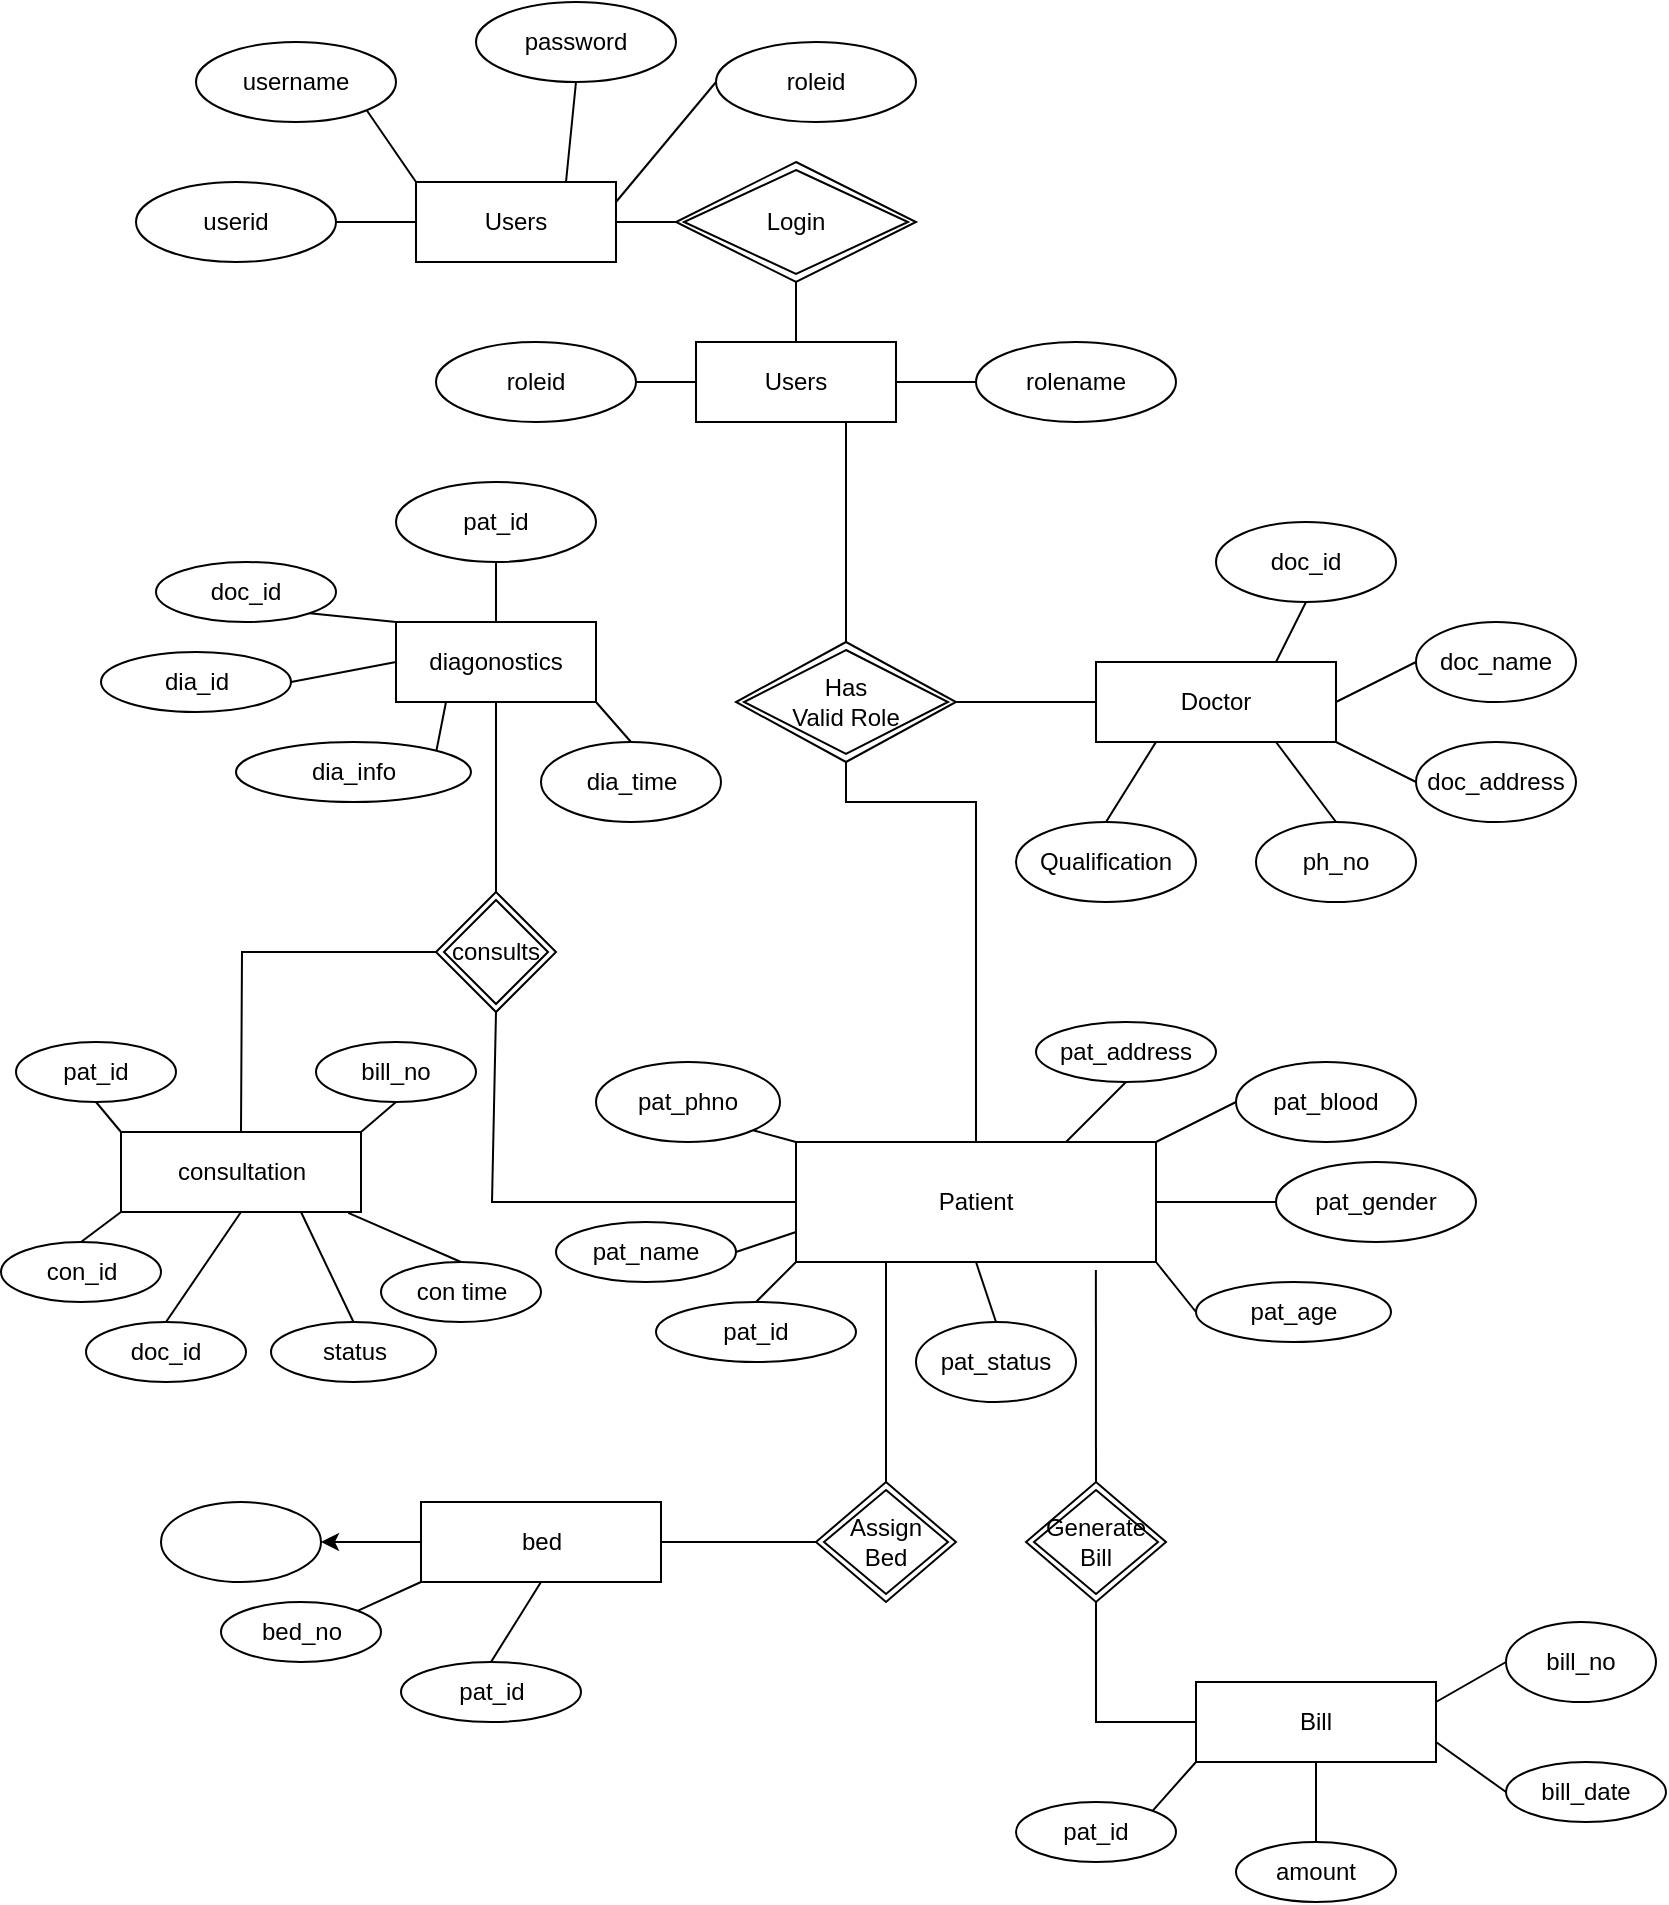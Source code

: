 <mxfile version="17.4.5" type="github">
  <diagram id="R2lEEEUBdFMjLlhIrx00" name="Page-1">
    <mxGraphModel dx="1434" dy="756" grid="1" gridSize="10" guides="1" tooltips="1" connect="1" arrows="1" fold="1" page="1" pageScale="1" pageWidth="850" pageHeight="1100" math="0" shadow="0" extFonts="Permanent Marker^https://fonts.googleapis.com/css?family=Permanent+Marker">
      <root>
        <mxCell id="0" />
        <mxCell id="1" parent="0" />
        <mxCell id="jyiSH4m2fDWmmmJKnIL4-1" value="Users" style="whiteSpace=wrap;html=1;align=center;" vertex="1" parent="1">
          <mxGeometry x="220" y="180" width="100" height="40" as="geometry" />
        </mxCell>
        <mxCell id="jyiSH4m2fDWmmmJKnIL4-3" value="" style="endArrow=none;html=1;rounded=0;entryX=1;entryY=1;entryDx=0;entryDy=0;exitX=0;exitY=0;exitDx=0;exitDy=0;" edge="1" parent="1" source="jyiSH4m2fDWmmmJKnIL4-1" target="jyiSH4m2fDWmmmJKnIL4-4">
          <mxGeometry width="50" height="50" relative="1" as="geometry">
            <mxPoint x="330" y="130" as="sourcePoint" />
            <mxPoint x="330" y="70" as="targetPoint" />
          </mxGeometry>
        </mxCell>
        <mxCell id="jyiSH4m2fDWmmmJKnIL4-4" value="username" style="ellipse;whiteSpace=wrap;html=1;align=center;" vertex="1" parent="1">
          <mxGeometry x="110" y="110" width="100" height="40" as="geometry" />
        </mxCell>
        <mxCell id="jyiSH4m2fDWmmmJKnIL4-5" value="" style="endArrow=none;html=1;rounded=0;exitX=1;exitY=0.25;exitDx=0;exitDy=0;entryX=0;entryY=0.5;entryDx=0;entryDy=0;" edge="1" parent="1" source="jyiSH4m2fDWmmmJKnIL4-1" target="jyiSH4m2fDWmmmJKnIL4-8">
          <mxGeometry width="50" height="50" relative="1" as="geometry">
            <mxPoint x="470" y="120" as="sourcePoint" />
            <mxPoint x="530" y="140" as="targetPoint" />
          </mxGeometry>
        </mxCell>
        <mxCell id="jyiSH4m2fDWmmmJKnIL4-6" value="" style="endArrow=none;html=1;rounded=0;exitX=0.75;exitY=0;exitDx=0;exitDy=0;entryX=0.5;entryY=1;entryDx=0;entryDy=0;" edge="1" parent="1" source="jyiSH4m2fDWmmmJKnIL4-1" target="jyiSH4m2fDWmmmJKnIL4-7">
          <mxGeometry width="50" height="50" relative="1" as="geometry">
            <mxPoint x="380" y="120" as="sourcePoint" />
            <mxPoint x="410" y="70" as="targetPoint" />
          </mxGeometry>
        </mxCell>
        <mxCell id="jyiSH4m2fDWmmmJKnIL4-7" value="password" style="ellipse;whiteSpace=wrap;html=1;align=center;" vertex="1" parent="1">
          <mxGeometry x="250" y="90" width="100" height="40" as="geometry" />
        </mxCell>
        <mxCell id="jyiSH4m2fDWmmmJKnIL4-8" value="roleid" style="ellipse;whiteSpace=wrap;html=1;align=center;" vertex="1" parent="1">
          <mxGeometry x="370" y="110" width="100" height="40" as="geometry" />
        </mxCell>
        <mxCell id="jyiSH4m2fDWmmmJKnIL4-9" value="userid" style="ellipse;whiteSpace=wrap;html=1;align=center;" vertex="1" parent="1">
          <mxGeometry x="80" y="180" width="100" height="40" as="geometry" />
        </mxCell>
        <mxCell id="jyiSH4m2fDWmmmJKnIL4-10" value="" style="endArrow=none;html=1;rounded=0;entryX=1;entryY=0.5;entryDx=0;entryDy=0;exitX=0;exitY=0.5;exitDx=0;exitDy=0;" edge="1" parent="1" source="jyiSH4m2fDWmmmJKnIL4-1" target="jyiSH4m2fDWmmmJKnIL4-9">
          <mxGeometry width="50" height="50" relative="1" as="geometry">
            <mxPoint x="300" y="170" as="sourcePoint" />
            <mxPoint x="350" y="120" as="targetPoint" />
          </mxGeometry>
        </mxCell>
        <mxCell id="jyiSH4m2fDWmmmJKnIL4-11" value="Users" style="whiteSpace=wrap;html=1;align=center;" vertex="1" parent="1">
          <mxGeometry x="360" y="260" width="100" height="40" as="geometry" />
        </mxCell>
        <mxCell id="jyiSH4m2fDWmmmJKnIL4-14" value="" style="endArrow=none;html=1;rounded=0;entryX=0;entryY=0.5;entryDx=0;entryDy=0;exitX=1;exitY=0.5;exitDx=0;exitDy=0;" edge="1" source="jyiSH4m2fDWmmmJKnIL4-11" target="jyiSH4m2fDWmmmJKnIL4-17" parent="1">
          <mxGeometry width="50" height="50" relative="1" as="geometry">
            <mxPoint x="640" y="330" as="sourcePoint" />
            <mxPoint x="680" y="280" as="targetPoint" />
          </mxGeometry>
        </mxCell>
        <mxCell id="jyiSH4m2fDWmmmJKnIL4-17" value="rolename" style="ellipse;whiteSpace=wrap;html=1;align=center;" vertex="1" parent="1">
          <mxGeometry x="500" y="260" width="100" height="40" as="geometry" />
        </mxCell>
        <mxCell id="jyiSH4m2fDWmmmJKnIL4-18" value="roleid" style="ellipse;whiteSpace=wrap;html=1;align=center;" vertex="1" parent="1">
          <mxGeometry x="230" y="260" width="100" height="40" as="geometry" />
        </mxCell>
        <mxCell id="jyiSH4m2fDWmmmJKnIL4-19" value="" style="endArrow=none;html=1;rounded=0;entryX=1;entryY=0.5;entryDx=0;entryDy=0;exitX=0;exitY=0.5;exitDx=0;exitDy=0;" edge="1" source="jyiSH4m2fDWmmmJKnIL4-11" target="jyiSH4m2fDWmmmJKnIL4-18" parent="1">
          <mxGeometry width="50" height="50" relative="1" as="geometry">
            <mxPoint x="470" y="380" as="sourcePoint" />
            <mxPoint x="520" y="330" as="targetPoint" />
          </mxGeometry>
        </mxCell>
        <mxCell id="jyiSH4m2fDWmmmJKnIL4-21" value="Login" style="shape=rhombus;double=1;perimeter=rhombusPerimeter;whiteSpace=wrap;html=1;align=center;" vertex="1" parent="1">
          <mxGeometry x="350" y="170" width="120" height="60" as="geometry" />
        </mxCell>
        <mxCell id="jyiSH4m2fDWmmmJKnIL4-22" value="" style="endArrow=none;html=1;rounded=0;entryX=0.5;entryY=1;entryDx=0;entryDy=0;exitX=0.5;exitY=0;exitDx=0;exitDy=0;" edge="1" parent="1" source="jyiSH4m2fDWmmmJKnIL4-11" target="jyiSH4m2fDWmmmJKnIL4-21">
          <mxGeometry width="50" height="50" relative="1" as="geometry">
            <mxPoint x="380" y="310" as="sourcePoint" />
            <mxPoint x="430" y="260" as="targetPoint" />
          </mxGeometry>
        </mxCell>
        <mxCell id="jyiSH4m2fDWmmmJKnIL4-24" value="" style="endArrow=none;html=1;rounded=0;exitX=0;exitY=0.5;exitDx=0;exitDy=0;entryX=1;entryY=0.5;entryDx=0;entryDy=0;" edge="1" parent="1" source="jyiSH4m2fDWmmmJKnIL4-21" target="jyiSH4m2fDWmmmJKnIL4-1">
          <mxGeometry width="50" height="50" relative="1" as="geometry">
            <mxPoint x="360" y="220" as="sourcePoint" />
            <mxPoint x="320" y="220" as="targetPoint" />
          </mxGeometry>
        </mxCell>
        <mxCell id="jyiSH4m2fDWmmmJKnIL4-25" value="Has&lt;br&gt;Valid Role" style="shape=rhombus;double=1;perimeter=rhombusPerimeter;whiteSpace=wrap;html=1;align=center;" vertex="1" parent="1">
          <mxGeometry x="380" y="410" width="110" height="60" as="geometry" />
        </mxCell>
        <mxCell id="jyiSH4m2fDWmmmJKnIL4-26" value="" style="endArrow=none;html=1;rounded=0;exitX=0.5;exitY=0;exitDx=0;exitDy=0;entryX=0.75;entryY=1;entryDx=0;entryDy=0;" edge="1" parent="1" source="jyiSH4m2fDWmmmJKnIL4-25" target="jyiSH4m2fDWmmmJKnIL4-11">
          <mxGeometry width="50" height="50" relative="1" as="geometry">
            <mxPoint x="380" y="390" as="sourcePoint" />
            <mxPoint x="430" y="340" as="targetPoint" />
          </mxGeometry>
        </mxCell>
        <mxCell id="jyiSH4m2fDWmmmJKnIL4-27" style="edgeStyle=orthogonalEdgeStyle;rounded=0;orthogonalLoop=1;jettySize=auto;html=1;exitX=0.5;exitY=1;exitDx=0;exitDy=0;" edge="1" parent="1" source="jyiSH4m2fDWmmmJKnIL4-18" target="jyiSH4m2fDWmmmJKnIL4-18">
          <mxGeometry relative="1" as="geometry" />
        </mxCell>
        <mxCell id="jyiSH4m2fDWmmmJKnIL4-28" value="" style="endArrow=none;html=1;rounded=0;exitX=1;exitY=0.5;exitDx=0;exitDy=0;entryX=0;entryY=0.5;entryDx=0;entryDy=0;" edge="1" parent="1" source="jyiSH4m2fDWmmmJKnIL4-25" target="jyiSH4m2fDWmmmJKnIL4-29">
          <mxGeometry width="50" height="50" relative="1" as="geometry">
            <mxPoint x="480" y="420" as="sourcePoint" />
            <mxPoint x="560" y="400" as="targetPoint" />
          </mxGeometry>
        </mxCell>
        <mxCell id="jyiSH4m2fDWmmmJKnIL4-29" value="Doctor" style="rounded=0;whiteSpace=wrap;html=1;" vertex="1" parent="1">
          <mxGeometry x="560" y="420" width="120" height="40" as="geometry" />
        </mxCell>
        <mxCell id="jyiSH4m2fDWmmmJKnIL4-30" value="doc_name" style="ellipse;whiteSpace=wrap;html=1;" vertex="1" parent="1">
          <mxGeometry x="720" y="400" width="80" height="40" as="geometry" />
        </mxCell>
        <mxCell id="jyiSH4m2fDWmmmJKnIL4-31" value="doc_address" style="ellipse;whiteSpace=wrap;html=1;" vertex="1" parent="1">
          <mxGeometry x="720" y="460" width="80" height="40" as="geometry" />
        </mxCell>
        <mxCell id="jyiSH4m2fDWmmmJKnIL4-32" value="ph_no" style="ellipse;whiteSpace=wrap;html=1;" vertex="1" parent="1">
          <mxGeometry x="640" y="500" width="80" height="40" as="geometry" />
        </mxCell>
        <mxCell id="jyiSH4m2fDWmmmJKnIL4-33" value="Qualification" style="ellipse;whiteSpace=wrap;html=1;" vertex="1" parent="1">
          <mxGeometry x="520" y="500" width="90" height="40" as="geometry" />
        </mxCell>
        <mxCell id="jyiSH4m2fDWmmmJKnIL4-34" value="doc_id" style="ellipse;whiteSpace=wrap;html=1;" vertex="1" parent="1">
          <mxGeometry x="620" y="350" width="90" height="40" as="geometry" />
        </mxCell>
        <mxCell id="jyiSH4m2fDWmmmJKnIL4-38" value="" style="endArrow=none;html=1;rounded=0;entryX=0.25;entryY=1;entryDx=0;entryDy=0;exitX=0.5;exitY=0;exitDx=0;exitDy=0;" edge="1" parent="1" source="jyiSH4m2fDWmmmJKnIL4-33" target="jyiSH4m2fDWmmmJKnIL4-29">
          <mxGeometry width="50" height="50" relative="1" as="geometry">
            <mxPoint x="510" y="500" as="sourcePoint" />
            <mxPoint x="560" y="450" as="targetPoint" />
          </mxGeometry>
        </mxCell>
        <mxCell id="jyiSH4m2fDWmmmJKnIL4-39" value="" style="endArrow=none;html=1;rounded=0;entryX=0.75;entryY=1;entryDx=0;entryDy=0;exitX=0.5;exitY=0;exitDx=0;exitDy=0;" edge="1" parent="1" source="jyiSH4m2fDWmmmJKnIL4-32" target="jyiSH4m2fDWmmmJKnIL4-29">
          <mxGeometry width="50" height="50" relative="1" as="geometry">
            <mxPoint x="650" y="500" as="sourcePoint" />
            <mxPoint x="700" y="450" as="targetPoint" />
          </mxGeometry>
        </mxCell>
        <mxCell id="jyiSH4m2fDWmmmJKnIL4-40" value="" style="endArrow=none;html=1;rounded=0;entryX=1;entryY=1;entryDx=0;entryDy=0;exitX=0;exitY=0.5;exitDx=0;exitDy=0;" edge="1" parent="1" source="jyiSH4m2fDWmmmJKnIL4-31" target="jyiSH4m2fDWmmmJKnIL4-29">
          <mxGeometry width="50" height="50" relative="1" as="geometry">
            <mxPoint x="700" y="480" as="sourcePoint" />
            <mxPoint x="750" y="430" as="targetPoint" />
          </mxGeometry>
        </mxCell>
        <mxCell id="jyiSH4m2fDWmmmJKnIL4-41" value="" style="endArrow=none;html=1;rounded=0;exitX=1;exitY=0.5;exitDx=0;exitDy=0;entryX=0;entryY=0.5;entryDx=0;entryDy=0;" edge="1" parent="1" source="jyiSH4m2fDWmmmJKnIL4-29" target="jyiSH4m2fDWmmmJKnIL4-30">
          <mxGeometry width="50" height="50" relative="1" as="geometry">
            <mxPoint x="670" y="450" as="sourcePoint" />
            <mxPoint x="710" y="410" as="targetPoint" />
          </mxGeometry>
        </mxCell>
        <mxCell id="jyiSH4m2fDWmmmJKnIL4-42" value="" style="endArrow=none;html=1;rounded=0;entryX=0.5;entryY=1;entryDx=0;entryDy=0;exitX=0.75;exitY=0;exitDx=0;exitDy=0;" edge="1" parent="1" source="jyiSH4m2fDWmmmJKnIL4-29" target="jyiSH4m2fDWmmmJKnIL4-34">
          <mxGeometry width="50" height="50" relative="1" as="geometry">
            <mxPoint x="580" y="420" as="sourcePoint" />
            <mxPoint x="630" y="370" as="targetPoint" />
          </mxGeometry>
        </mxCell>
        <mxCell id="jyiSH4m2fDWmmmJKnIL4-43" value="" style="endArrow=none;html=1;rounded=0;entryX=0.5;entryY=1;entryDx=0;entryDy=0;exitX=0.5;exitY=0;exitDx=0;exitDy=0;" edge="1" parent="1" source="jyiSH4m2fDWmmmJKnIL4-44" target="jyiSH4m2fDWmmmJKnIL4-25">
          <mxGeometry width="50" height="50" relative="1" as="geometry">
            <mxPoint x="410" y="590" as="sourcePoint" />
            <mxPoint x="450" y="480" as="targetPoint" />
            <Array as="points">
              <mxPoint x="500" y="490" />
              <mxPoint x="435" y="490" />
            </Array>
          </mxGeometry>
        </mxCell>
        <mxCell id="jyiSH4m2fDWmmmJKnIL4-44" value="Patient" style="rounded=0;whiteSpace=wrap;html=1;" vertex="1" parent="1">
          <mxGeometry x="410" y="660" width="180" height="60" as="geometry" />
        </mxCell>
        <mxCell id="jyiSH4m2fDWmmmJKnIL4-45" value="pat_name" style="ellipse;whiteSpace=wrap;html=1;" vertex="1" parent="1">
          <mxGeometry x="290" y="700" width="90" height="30" as="geometry" />
        </mxCell>
        <mxCell id="jyiSH4m2fDWmmmJKnIL4-46" value="pat_id" style="ellipse;whiteSpace=wrap;html=1;" vertex="1" parent="1">
          <mxGeometry x="340" y="740" width="100" height="30" as="geometry" />
        </mxCell>
        <mxCell id="jyiSH4m2fDWmmmJKnIL4-47" value="pat_blood" style="ellipse;whiteSpace=wrap;html=1;" vertex="1" parent="1">
          <mxGeometry x="630" y="620" width="90" height="40" as="geometry" />
        </mxCell>
        <mxCell id="jyiSH4m2fDWmmmJKnIL4-48" value="pat_address" style="ellipse;whiteSpace=wrap;html=1;" vertex="1" parent="1">
          <mxGeometry x="530" y="600" width="90" height="30" as="geometry" />
        </mxCell>
        <mxCell id="jyiSH4m2fDWmmmJKnIL4-49" value="pat_gender" style="ellipse;whiteSpace=wrap;html=1;" vertex="1" parent="1">
          <mxGeometry x="650" y="670" width="100" height="40" as="geometry" />
        </mxCell>
        <mxCell id="jyiSH4m2fDWmmmJKnIL4-50" value="pat_age" style="ellipse;whiteSpace=wrap;html=1;" vertex="1" parent="1">
          <mxGeometry x="610" y="730" width="97.5" height="30" as="geometry" />
        </mxCell>
        <mxCell id="jyiSH4m2fDWmmmJKnIL4-51" value="" style="endArrow=none;html=1;rounded=0;exitX=0;exitY=0.5;exitDx=0;exitDy=0;entryX=1;entryY=1;entryDx=0;entryDy=0;" edge="1" parent="1" source="jyiSH4m2fDWmmmJKnIL4-50" target="jyiSH4m2fDWmmmJKnIL4-44">
          <mxGeometry width="50" height="50" relative="1" as="geometry">
            <mxPoint x="480" y="770" as="sourcePoint" />
            <mxPoint x="530" y="720" as="targetPoint" />
          </mxGeometry>
        </mxCell>
        <mxCell id="jyiSH4m2fDWmmmJKnIL4-52" value="" style="endArrow=none;html=1;rounded=0;entryX=1;entryY=0.5;entryDx=0;entryDy=0;exitX=0;exitY=0.5;exitDx=0;exitDy=0;" edge="1" parent="1" source="jyiSH4m2fDWmmmJKnIL4-49" target="jyiSH4m2fDWmmmJKnIL4-44">
          <mxGeometry width="50" height="50" relative="1" as="geometry">
            <mxPoint x="640" y="690" as="sourcePoint" />
            <mxPoint x="630" y="690" as="targetPoint" />
          </mxGeometry>
        </mxCell>
        <mxCell id="jyiSH4m2fDWmmmJKnIL4-53" value="" style="endArrow=none;html=1;rounded=0;exitX=1;exitY=0;exitDx=0;exitDy=0;entryX=0;entryY=0.5;entryDx=0;entryDy=0;" edge="1" parent="1" source="jyiSH4m2fDWmmmJKnIL4-44" target="jyiSH4m2fDWmmmJKnIL4-47">
          <mxGeometry width="50" height="50" relative="1" as="geometry">
            <mxPoint x="570" y="720" as="sourcePoint" />
            <mxPoint x="620" y="670" as="targetPoint" />
          </mxGeometry>
        </mxCell>
        <mxCell id="jyiSH4m2fDWmmmJKnIL4-54" value="" style="endArrow=none;html=1;rounded=0;exitX=0.75;exitY=0;exitDx=0;exitDy=0;entryX=0.5;entryY=1;entryDx=0;entryDy=0;" edge="1" parent="1" source="jyiSH4m2fDWmmmJKnIL4-44" target="jyiSH4m2fDWmmmJKnIL4-48">
          <mxGeometry width="50" height="50" relative="1" as="geometry">
            <mxPoint x="550" y="670" as="sourcePoint" />
            <mxPoint x="600" y="620" as="targetPoint" />
          </mxGeometry>
        </mxCell>
        <mxCell id="jyiSH4m2fDWmmmJKnIL4-55" value="" style="endArrow=none;html=1;rounded=0;exitX=0.5;exitY=0;exitDx=0;exitDy=0;entryX=0;entryY=1;entryDx=0;entryDy=0;" edge="1" parent="1" source="jyiSH4m2fDWmmmJKnIL4-46" target="jyiSH4m2fDWmmmJKnIL4-44">
          <mxGeometry width="50" height="50" relative="1" as="geometry">
            <mxPoint x="390" y="720" as="sourcePoint" />
            <mxPoint x="440" y="670" as="targetPoint" />
          </mxGeometry>
        </mxCell>
        <mxCell id="jyiSH4m2fDWmmmJKnIL4-57" value="" style="endArrow=none;html=1;rounded=0;entryX=0;entryY=0.75;entryDx=0;entryDy=0;exitX=1;exitY=0.5;exitDx=0;exitDy=0;" edge="1" parent="1" source="jyiSH4m2fDWmmmJKnIL4-45" target="jyiSH4m2fDWmmmJKnIL4-44">
          <mxGeometry width="50" height="50" relative="1" as="geometry">
            <mxPoint x="390" y="720" as="sourcePoint" />
            <mxPoint x="400" y="680" as="targetPoint" />
          </mxGeometry>
        </mxCell>
        <mxCell id="jyiSH4m2fDWmmmJKnIL4-59" value="Generate Bill" style="shape=rhombus;double=1;perimeter=rhombusPerimeter;whiteSpace=wrap;html=1;align=center;" vertex="1" parent="1">
          <mxGeometry x="525" y="830" width="70" height="60" as="geometry" />
        </mxCell>
        <mxCell id="jyiSH4m2fDWmmmJKnIL4-60" value="" style="endArrow=none;html=1;rounded=0;entryX=0.833;entryY=1.067;entryDx=0;entryDy=0;exitX=0.5;exitY=0;exitDx=0;exitDy=0;entryPerimeter=0;" edge="1" parent="1" source="jyiSH4m2fDWmmmJKnIL4-59" target="jyiSH4m2fDWmmmJKnIL4-44">
          <mxGeometry width="50" height="50" relative="1" as="geometry">
            <mxPoint x="510" y="820" as="sourcePoint" />
            <mxPoint x="560" y="770" as="targetPoint" />
          </mxGeometry>
        </mxCell>
        <mxCell id="jyiSH4m2fDWmmmJKnIL4-61" value="" style="endArrow=none;html=1;rounded=0;entryX=0.5;entryY=1;entryDx=0;entryDy=0;exitX=0;exitY=0.5;exitDx=0;exitDy=0;" edge="1" parent="1" source="jyiSH4m2fDWmmmJKnIL4-62" target="jyiSH4m2fDWmmmJKnIL4-59">
          <mxGeometry width="50" height="50" relative="1" as="geometry">
            <mxPoint x="500" y="920" as="sourcePoint" />
            <mxPoint x="520" y="880" as="targetPoint" />
            <Array as="points">
              <mxPoint x="560" y="950" />
            </Array>
          </mxGeometry>
        </mxCell>
        <mxCell id="jyiSH4m2fDWmmmJKnIL4-62" value="Bill" style="rounded=0;whiteSpace=wrap;html=1;" vertex="1" parent="1">
          <mxGeometry x="610" y="930" width="120" height="40" as="geometry" />
        </mxCell>
        <mxCell id="jyiSH4m2fDWmmmJKnIL4-63" value="bill_no" style="ellipse;whiteSpace=wrap;html=1;" vertex="1" parent="1">
          <mxGeometry x="765" y="900" width="75" height="40" as="geometry" />
        </mxCell>
        <mxCell id="jyiSH4m2fDWmmmJKnIL4-64" value="bill_date" style="ellipse;whiteSpace=wrap;html=1;" vertex="1" parent="1">
          <mxGeometry x="765" y="970" width="80" height="30" as="geometry" />
        </mxCell>
        <mxCell id="jyiSH4m2fDWmmmJKnIL4-65" value="amount" style="ellipse;whiteSpace=wrap;html=1;" vertex="1" parent="1">
          <mxGeometry x="630" y="1010" width="80" height="30" as="geometry" />
        </mxCell>
        <mxCell id="jyiSH4m2fDWmmmJKnIL4-66" value="pat_id" style="ellipse;whiteSpace=wrap;html=1;" vertex="1" parent="1">
          <mxGeometry x="520" y="990" width="80" height="30" as="geometry" />
        </mxCell>
        <mxCell id="jyiSH4m2fDWmmmJKnIL4-67" value="" style="endArrow=none;html=1;rounded=0;entryX=0;entryY=1;entryDx=0;entryDy=0;exitX=1;exitY=0;exitDx=0;exitDy=0;" edge="1" parent="1" source="jyiSH4m2fDWmmmJKnIL4-66" target="jyiSH4m2fDWmmmJKnIL4-62">
          <mxGeometry width="50" height="50" relative="1" as="geometry">
            <mxPoint x="500" y="1000" as="sourcePoint" />
            <mxPoint x="550" y="950" as="targetPoint" />
          </mxGeometry>
        </mxCell>
        <mxCell id="jyiSH4m2fDWmmmJKnIL4-68" value="" style="endArrow=none;html=1;rounded=0;entryX=0.5;entryY=1;entryDx=0;entryDy=0;exitX=0.5;exitY=0;exitDx=0;exitDy=0;" edge="1" parent="1" source="jyiSH4m2fDWmmmJKnIL4-65" target="jyiSH4m2fDWmmmJKnIL4-62">
          <mxGeometry width="50" height="50" relative="1" as="geometry">
            <mxPoint x="650" y="1020" as="sourcePoint" />
            <mxPoint x="700" y="970" as="targetPoint" />
          </mxGeometry>
        </mxCell>
        <mxCell id="jyiSH4m2fDWmmmJKnIL4-69" value="" style="endArrow=none;html=1;rounded=0;entryX=1;entryY=0.75;entryDx=0;entryDy=0;exitX=0;exitY=0.5;exitDx=0;exitDy=0;" edge="1" parent="1" source="jyiSH4m2fDWmmmJKnIL4-64" target="jyiSH4m2fDWmmmJKnIL4-62">
          <mxGeometry width="50" height="50" relative="1" as="geometry">
            <mxPoint x="730" y="1010" as="sourcePoint" />
            <mxPoint x="780" y="960" as="targetPoint" />
          </mxGeometry>
        </mxCell>
        <mxCell id="jyiSH4m2fDWmmmJKnIL4-70" value="" style="endArrow=none;html=1;rounded=0;entryX=0;entryY=0.5;entryDx=0;entryDy=0;exitX=1;exitY=0.25;exitDx=0;exitDy=0;" edge="1" parent="1" source="jyiSH4m2fDWmmmJKnIL4-62" target="jyiSH4m2fDWmmmJKnIL4-63">
          <mxGeometry width="50" height="50" relative="1" as="geometry">
            <mxPoint x="710" y="900" as="sourcePoint" />
            <mxPoint x="760" y="850" as="targetPoint" />
          </mxGeometry>
        </mxCell>
        <mxCell id="jyiSH4m2fDWmmmJKnIL4-72" value="" style="endArrow=none;html=1;rounded=0;entryX=0.25;entryY=1;entryDx=0;entryDy=0;exitX=0.5;exitY=0;exitDx=0;exitDy=0;" edge="1" parent="1" source="jyiSH4m2fDWmmmJKnIL4-73" target="jyiSH4m2fDWmmmJKnIL4-44">
          <mxGeometry width="50" height="50" relative="1" as="geometry">
            <mxPoint x="455" y="820" as="sourcePoint" />
            <mxPoint x="478" y="720" as="targetPoint" />
          </mxGeometry>
        </mxCell>
        <mxCell id="jyiSH4m2fDWmmmJKnIL4-73" value="Assign&lt;br&gt;Bed" style="shape=rhombus;double=1;perimeter=rhombusPerimeter;whiteSpace=wrap;html=1;align=center;" vertex="1" parent="1">
          <mxGeometry x="420" y="830" width="70" height="60" as="geometry" />
        </mxCell>
        <mxCell id="jyiSH4m2fDWmmmJKnIL4-75" value="" style="endArrow=none;html=1;rounded=0;entryX=0;entryY=0.5;entryDx=0;entryDy=0;exitX=1;exitY=0.5;exitDx=0;exitDy=0;" edge="1" parent="1" source="jyiSH4m2fDWmmmJKnIL4-76" target="jyiSH4m2fDWmmmJKnIL4-73">
          <mxGeometry width="50" height="50" relative="1" as="geometry">
            <mxPoint x="290" y="860" as="sourcePoint" />
            <mxPoint x="340" y="850" as="targetPoint" />
          </mxGeometry>
        </mxCell>
        <mxCell id="jyiSH4m2fDWmmmJKnIL4-85" value="" style="edgeStyle=orthogonalEdgeStyle;rounded=0;orthogonalLoop=1;jettySize=auto;html=1;" edge="1" parent="1" source="jyiSH4m2fDWmmmJKnIL4-76" target="jyiSH4m2fDWmmmJKnIL4-84">
          <mxGeometry relative="1" as="geometry" />
        </mxCell>
        <mxCell id="jyiSH4m2fDWmmmJKnIL4-76" value="bed" style="rounded=0;whiteSpace=wrap;html=1;" vertex="1" parent="1">
          <mxGeometry x="222.5" y="840" width="120" height="40" as="geometry" />
        </mxCell>
        <mxCell id="jyiSH4m2fDWmmmJKnIL4-79" value="" style="endArrow=none;html=1;rounded=0;entryX=0;entryY=1;entryDx=0;entryDy=0;exitX=1;exitY=0;exitDx=0;exitDy=0;" edge="1" parent="1" source="jyiSH4m2fDWmmmJKnIL4-83" target="jyiSH4m2fDWmmmJKnIL4-76">
          <mxGeometry width="50" height="50" relative="1" as="geometry">
            <mxPoint x="172.5" y="930" as="sourcePoint" />
            <mxPoint x="222.5" y="880" as="targetPoint" />
          </mxGeometry>
        </mxCell>
        <mxCell id="jyiSH4m2fDWmmmJKnIL4-80" value="pat_id" style="ellipse;whiteSpace=wrap;html=1;rounded=0;" vertex="1" parent="1">
          <mxGeometry x="212.5" y="920" width="90" height="30" as="geometry" />
        </mxCell>
        <mxCell id="jyiSH4m2fDWmmmJKnIL4-82" value="" style="endArrow=none;html=1;rounded=0;entryX=0.5;entryY=1;entryDx=0;entryDy=0;exitX=0.5;exitY=0;exitDx=0;exitDy=0;" edge="1" parent="1" source="jyiSH4m2fDWmmmJKnIL4-80" target="jyiSH4m2fDWmmmJKnIL4-76">
          <mxGeometry width="50" height="50" relative="1" as="geometry">
            <mxPoint x="262.5" y="950" as="sourcePoint" />
            <mxPoint x="312.5" y="900" as="targetPoint" />
          </mxGeometry>
        </mxCell>
        <mxCell id="jyiSH4m2fDWmmmJKnIL4-83" value="bed_no" style="ellipse;whiteSpace=wrap;html=1;" vertex="1" parent="1">
          <mxGeometry x="122.5" y="890" width="80" height="30" as="geometry" />
        </mxCell>
        <mxCell id="jyiSH4m2fDWmmmJKnIL4-84" value="" style="ellipse;whiteSpace=wrap;html=1;rounded=0;" vertex="1" parent="1">
          <mxGeometry x="92.5" y="840" width="80" height="40" as="geometry" />
        </mxCell>
        <mxCell id="jyiSH4m2fDWmmmJKnIL4-87" value="" style="endArrow=none;html=1;rounded=0;exitX=0.5;exitY=1;exitDx=0;exitDy=0;entryX=0;entryY=0.5;entryDx=0;entryDy=0;" edge="1" parent="1" source="jyiSH4m2fDWmmmJKnIL4-88" target="jyiSH4m2fDWmmmJKnIL4-44">
          <mxGeometry width="50" height="50" relative="1" as="geometry">
            <mxPoint x="240" y="690" as="sourcePoint" />
            <mxPoint x="370" y="620" as="targetPoint" />
            <Array as="points">
              <mxPoint x="258" y="690" />
            </Array>
          </mxGeometry>
        </mxCell>
        <mxCell id="jyiSH4m2fDWmmmJKnIL4-88" value="consults" style="shape=rhombus;double=1;perimeter=rhombusPerimeter;whiteSpace=wrap;html=1;align=center;" vertex="1" parent="1">
          <mxGeometry x="230" y="535" width="60" height="60" as="geometry" />
        </mxCell>
        <mxCell id="jyiSH4m2fDWmmmJKnIL4-89" value="" style="endArrow=none;html=1;rounded=0;exitX=1;exitY=0;exitDx=0;exitDy=0;entryX=0.5;entryY=1;entryDx=0;entryDy=0;" edge="1" parent="1" source="jyiSH4m2fDWmmmJKnIL4-90" target="jyiSH4m2fDWmmmJKnIL4-129">
          <mxGeometry width="50" height="50" relative="1" as="geometry">
            <mxPoint x="162.5" y="615" as="sourcePoint" />
            <mxPoint x="200" y="640" as="targetPoint" />
            <Array as="points" />
          </mxGeometry>
        </mxCell>
        <mxCell id="jyiSH4m2fDWmmmJKnIL4-90" value="consultation" style="rounded=0;whiteSpace=wrap;html=1;" vertex="1" parent="1">
          <mxGeometry x="72.5" y="655" width="120" height="40" as="geometry" />
        </mxCell>
        <mxCell id="jyiSH4m2fDWmmmJKnIL4-93" value="diagonostics" style="rounded=0;whiteSpace=wrap;html=1;" vertex="1" parent="1">
          <mxGeometry x="210" y="400" width="100" height="40" as="geometry" />
        </mxCell>
        <mxCell id="jyiSH4m2fDWmmmJKnIL4-94" value="" style="endArrow=none;html=1;rounded=0;exitX=0.5;exitY=0;exitDx=0;exitDy=0;entryX=0.5;entryY=1;entryDx=0;entryDy=0;" edge="1" parent="1" source="jyiSH4m2fDWmmmJKnIL4-88" target="jyiSH4m2fDWmmmJKnIL4-93">
          <mxGeometry width="50" height="50" relative="1" as="geometry">
            <mxPoint x="240" y="580" as="sourcePoint" />
            <mxPoint x="290" y="460" as="targetPoint" />
          </mxGeometry>
        </mxCell>
        <mxCell id="jyiSH4m2fDWmmmJKnIL4-95" value="doc_id" style="ellipse;whiteSpace=wrap;html=1;" vertex="1" parent="1">
          <mxGeometry x="90" y="370" width="90" height="30" as="geometry" />
        </mxCell>
        <mxCell id="jyiSH4m2fDWmmmJKnIL4-96" value="" style="endArrow=none;html=1;rounded=0;entryX=1;entryY=1;entryDx=0;entryDy=0;exitX=0;exitY=0;exitDx=0;exitDy=0;" edge="1" parent="1" source="jyiSH4m2fDWmmmJKnIL4-93" target="jyiSH4m2fDWmmmJKnIL4-95">
          <mxGeometry width="50" height="50" relative="1" as="geometry">
            <mxPoint x="100" y="450" as="sourcePoint" />
            <mxPoint x="150" y="400" as="targetPoint" />
          </mxGeometry>
        </mxCell>
        <mxCell id="jyiSH4m2fDWmmmJKnIL4-98" value="dia_id" style="ellipse;whiteSpace=wrap;html=1;" vertex="1" parent="1">
          <mxGeometry x="62.5" y="415" width="95" height="30" as="geometry" />
        </mxCell>
        <mxCell id="jyiSH4m2fDWmmmJKnIL4-99" value="dia_info" style="ellipse;whiteSpace=wrap;html=1;" vertex="1" parent="1">
          <mxGeometry x="130" y="460" width="117.5" height="30" as="geometry" />
        </mxCell>
        <mxCell id="jyiSH4m2fDWmmmJKnIL4-100" value="pat_id" style="ellipse;whiteSpace=wrap;html=1;" vertex="1" parent="1">
          <mxGeometry x="210" y="330" width="100" height="40" as="geometry" />
        </mxCell>
        <mxCell id="jyiSH4m2fDWmmmJKnIL4-101" value="dia_time" style="ellipse;whiteSpace=wrap;html=1;" vertex="1" parent="1">
          <mxGeometry x="282.5" y="460" width="90" height="40" as="geometry" />
        </mxCell>
        <mxCell id="jyiSH4m2fDWmmmJKnIL4-102" value="" style="endArrow=none;html=1;rounded=0;entryX=1;entryY=0.5;entryDx=0;entryDy=0;exitX=0;exitY=0.5;exitDx=0;exitDy=0;" edge="1" parent="1" source="jyiSH4m2fDWmmmJKnIL4-93" target="jyiSH4m2fDWmmmJKnIL4-98">
          <mxGeometry width="50" height="50" relative="1" as="geometry">
            <mxPoint x="140" y="460" as="sourcePoint" />
            <mxPoint x="190" y="410" as="targetPoint" />
          </mxGeometry>
        </mxCell>
        <mxCell id="jyiSH4m2fDWmmmJKnIL4-103" value="" style="endArrow=none;html=1;rounded=0;entryX=0.25;entryY=1;entryDx=0;entryDy=0;exitX=1;exitY=0;exitDx=0;exitDy=0;" edge="1" parent="1" source="jyiSH4m2fDWmmmJKnIL4-99" target="jyiSH4m2fDWmmmJKnIL4-93">
          <mxGeometry width="50" height="50" relative="1" as="geometry">
            <mxPoint x="169.521" y="481.565" as="sourcePoint" />
            <mxPoint x="220" y="470" as="targetPoint" />
          </mxGeometry>
        </mxCell>
        <mxCell id="jyiSH4m2fDWmmmJKnIL4-104" value="" style="endArrow=none;html=1;rounded=0;entryX=0.5;entryY=1;entryDx=0;entryDy=0;exitX=0.5;exitY=0;exitDx=0;exitDy=0;" edge="1" parent="1" source="jyiSH4m2fDWmmmJKnIL4-93" target="jyiSH4m2fDWmmmJKnIL4-100">
          <mxGeometry width="50" height="50" relative="1" as="geometry">
            <mxPoint x="240" y="410" as="sourcePoint" />
            <mxPoint x="270" y="380" as="targetPoint" />
          </mxGeometry>
        </mxCell>
        <mxCell id="jyiSH4m2fDWmmmJKnIL4-107" value="con_id" style="ellipse;whiteSpace=wrap;html=1;" vertex="1" parent="1">
          <mxGeometry x="12.5" y="710" width="80" height="30" as="geometry" />
        </mxCell>
        <mxCell id="jyiSH4m2fDWmmmJKnIL4-108" value="pat_id" style="ellipse;whiteSpace=wrap;html=1;" vertex="1" parent="1">
          <mxGeometry x="20" y="610" width="80" height="30" as="geometry" />
        </mxCell>
        <mxCell id="jyiSH4m2fDWmmmJKnIL4-109" value="doc_id" style="ellipse;whiteSpace=wrap;html=1;" vertex="1" parent="1">
          <mxGeometry x="55" y="750" width="80" height="30" as="geometry" />
        </mxCell>
        <mxCell id="jyiSH4m2fDWmmmJKnIL4-111" value="" style="endArrow=none;html=1;rounded=0;entryX=0.5;entryY=1;entryDx=0;entryDy=0;exitX=0;exitY=0;exitDx=0;exitDy=0;" edge="1" parent="1" source="jyiSH4m2fDWmmmJKnIL4-90" target="jyiSH4m2fDWmmmJKnIL4-108">
          <mxGeometry width="50" height="50" relative="1" as="geometry">
            <mxPoint x="112.5" y="635" as="sourcePoint" />
            <mxPoint x="75" y="630" as="targetPoint" />
          </mxGeometry>
        </mxCell>
        <mxCell id="jyiSH4m2fDWmmmJKnIL4-112" value="" style="endArrow=none;html=1;rounded=0;entryX=0;entryY=1;entryDx=0;entryDy=0;exitX=0.5;exitY=0;exitDx=0;exitDy=0;" edge="1" parent="1" source="jyiSH4m2fDWmmmJKnIL4-107" target="jyiSH4m2fDWmmmJKnIL4-90">
          <mxGeometry width="50" height="50" relative="1" as="geometry">
            <mxPoint x="61.466" y="704.655" as="sourcePoint" />
            <mxPoint x="42.5" y="635" as="targetPoint" />
          </mxGeometry>
        </mxCell>
        <mxCell id="jyiSH4m2fDWmmmJKnIL4-114" value="" style="endArrow=none;html=1;rounded=0;entryX=0.5;entryY=1;entryDx=0;entryDy=0;exitX=0.5;exitY=0;exitDx=0;exitDy=0;" edge="1" parent="1" source="jyiSH4m2fDWmmmJKnIL4-109" target="jyiSH4m2fDWmmmJKnIL4-90">
          <mxGeometry width="50" height="50" relative="1" as="geometry">
            <mxPoint x="122.5" y="715" as="sourcePoint" />
            <mxPoint x="132.5" y="675" as="targetPoint" />
          </mxGeometry>
        </mxCell>
        <mxCell id="jyiSH4m2fDWmmmJKnIL4-116" value="" style="endArrow=none;html=1;rounded=0;entryX=0.947;entryY=1.01;entryDx=0;entryDy=0;entryPerimeter=0;exitX=0.5;exitY=0;exitDx=0;exitDy=0;" edge="1" parent="1" source="jyiSH4m2fDWmmmJKnIL4-123" target="jyiSH4m2fDWmmmJKnIL4-90">
          <mxGeometry width="50" height="50" relative="1" as="geometry">
            <mxPoint x="210" y="745.0" as="sourcePoint" />
            <mxPoint x="202.5" y="685" as="targetPoint" />
          </mxGeometry>
        </mxCell>
        <mxCell id="jyiSH4m2fDWmmmJKnIL4-117" value="" style="endArrow=none;html=1;rounded=0;entryX=1;entryY=1;entryDx=0;entryDy=0;exitX=0.5;exitY=0;exitDx=0;exitDy=0;" edge="1" parent="1" source="jyiSH4m2fDWmmmJKnIL4-101" target="jyiSH4m2fDWmmmJKnIL4-93">
          <mxGeometry width="50" height="50" relative="1" as="geometry">
            <mxPoint x="337.602" y="550.272" as="sourcePoint" />
            <mxPoint x="330" y="540" as="targetPoint" />
          </mxGeometry>
        </mxCell>
        <mxCell id="jyiSH4m2fDWmmmJKnIL4-123" value="con time" style="ellipse;whiteSpace=wrap;html=1;" vertex="1" parent="1">
          <mxGeometry x="202.5" y="720" width="80" height="30" as="geometry" />
        </mxCell>
        <mxCell id="jyiSH4m2fDWmmmJKnIL4-129" value="bill_no" style="ellipse;whiteSpace=wrap;html=1;fontSize=12;" vertex="1" parent="1">
          <mxGeometry x="170" y="610" width="80" height="30" as="geometry" />
        </mxCell>
        <mxCell id="jyiSH4m2fDWmmmJKnIL4-131" value="" style="endArrow=none;html=1;rounded=0;fontSize=12;entryX=0;entryY=0.5;entryDx=0;entryDy=0;exitX=0.5;exitY=0;exitDx=0;exitDy=0;" edge="1" parent="1" source="jyiSH4m2fDWmmmJKnIL4-90" target="jyiSH4m2fDWmmmJKnIL4-88">
          <mxGeometry width="50" height="50" relative="1" as="geometry">
            <mxPoint x="130" y="580" as="sourcePoint" />
            <mxPoint x="180" y="530" as="targetPoint" />
            <Array as="points">
              <mxPoint x="133" y="565" />
            </Array>
          </mxGeometry>
        </mxCell>
        <mxCell id="jyiSH4m2fDWmmmJKnIL4-132" value="status" style="ellipse;whiteSpace=wrap;html=1;fontSize=12;" vertex="1" parent="1">
          <mxGeometry x="147.5" y="750" width="82.5" height="30" as="geometry" />
        </mxCell>
        <mxCell id="jyiSH4m2fDWmmmJKnIL4-133" value="" style="endArrow=none;html=1;rounded=0;fontSize=12;entryX=0.75;entryY=1;entryDx=0;entryDy=0;exitX=0.5;exitY=0;exitDx=0;exitDy=0;" edge="1" parent="1" source="jyiSH4m2fDWmmmJKnIL4-132" target="jyiSH4m2fDWmmmJKnIL4-90">
          <mxGeometry width="50" height="50" relative="1" as="geometry">
            <mxPoint x="130" y="770" as="sourcePoint" />
            <mxPoint x="180" y="720" as="targetPoint" />
          </mxGeometry>
        </mxCell>
        <mxCell id="jyiSH4m2fDWmmmJKnIL4-134" value="pat_status" style="ellipse;whiteSpace=wrap;html=1;fontSize=12;" vertex="1" parent="1">
          <mxGeometry x="470" y="750" width="80" height="40" as="geometry" />
        </mxCell>
        <mxCell id="jyiSH4m2fDWmmmJKnIL4-135" value="" style="endArrow=none;html=1;rounded=0;fontSize=12;entryX=0.5;entryY=1;entryDx=0;entryDy=0;exitX=0.5;exitY=0;exitDx=0;exitDy=0;" edge="1" parent="1" source="jyiSH4m2fDWmmmJKnIL4-134" target="jyiSH4m2fDWmmmJKnIL4-44">
          <mxGeometry width="50" height="50" relative="1" as="geometry">
            <mxPoint x="490" y="770" as="sourcePoint" />
            <mxPoint x="540" y="720" as="targetPoint" />
          </mxGeometry>
        </mxCell>
        <mxCell id="jyiSH4m2fDWmmmJKnIL4-136" value="pat_phno" style="ellipse;whiteSpace=wrap;html=1;fontSize=12;" vertex="1" parent="1">
          <mxGeometry x="310" y="620" width="92" height="40" as="geometry" />
        </mxCell>
        <mxCell id="jyiSH4m2fDWmmmJKnIL4-137" value="" style="endArrow=none;html=1;rounded=0;fontSize=12;entryX=1;entryY=1;entryDx=0;entryDy=0;exitX=0;exitY=0;exitDx=0;exitDy=0;" edge="1" parent="1" source="jyiSH4m2fDWmmmJKnIL4-44" target="jyiSH4m2fDWmmmJKnIL4-136">
          <mxGeometry width="50" height="50" relative="1" as="geometry">
            <mxPoint x="420" y="670" as="sourcePoint" />
            <mxPoint x="470" y="620" as="targetPoint" />
          </mxGeometry>
        </mxCell>
      </root>
    </mxGraphModel>
  </diagram>
</mxfile>
